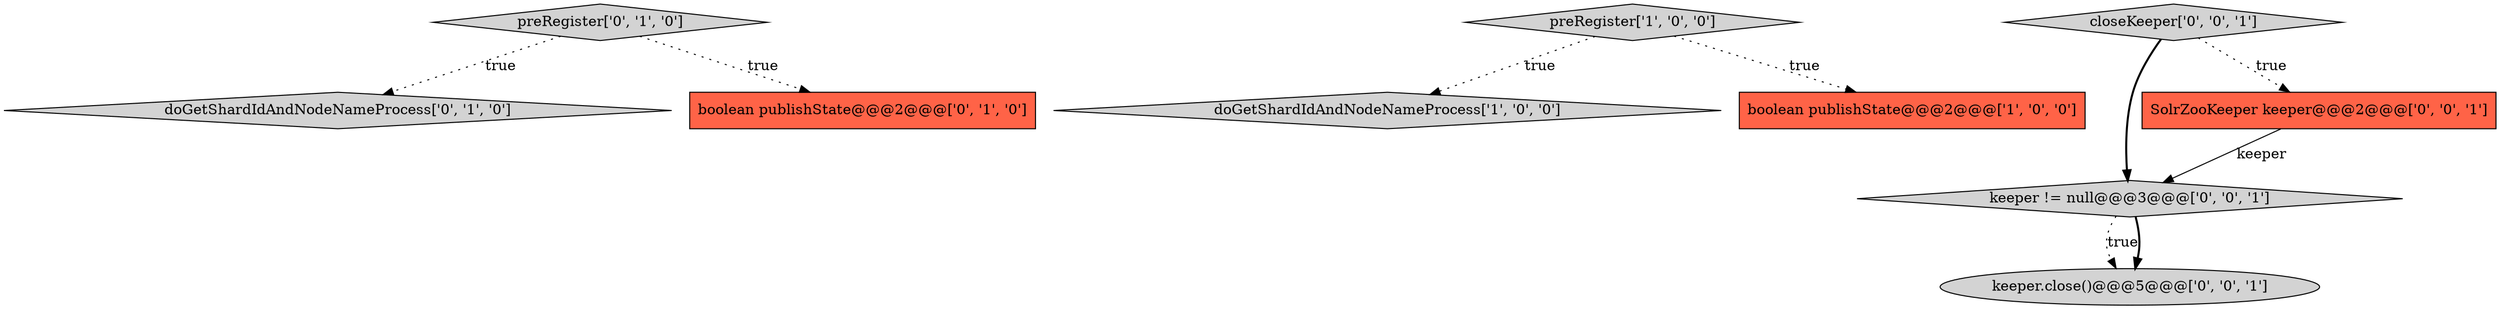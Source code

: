 digraph {
4 [style = filled, label = "preRegister['0', '1', '0']", fillcolor = lightgray, shape = diamond image = "AAA0AAABBB2BBB"];
0 [style = filled, label = "doGetShardIdAndNodeNameProcess['1', '0', '0']", fillcolor = lightgray, shape = diamond image = "AAA0AAABBB1BBB"];
1 [style = filled, label = "preRegister['1', '0', '0']", fillcolor = lightgray, shape = diamond image = "AAA0AAABBB1BBB"];
7 [style = filled, label = "closeKeeper['0', '0', '1']", fillcolor = lightgray, shape = diamond image = "AAA0AAABBB3BBB"];
8 [style = filled, label = "keeper.close()@@@5@@@['0', '0', '1']", fillcolor = lightgray, shape = ellipse image = "AAA0AAABBB3BBB"];
6 [style = filled, label = "keeper != null@@@3@@@['0', '0', '1']", fillcolor = lightgray, shape = diamond image = "AAA0AAABBB3BBB"];
3 [style = filled, label = "doGetShardIdAndNodeNameProcess['0', '1', '0']", fillcolor = lightgray, shape = diamond image = "AAA0AAABBB2BBB"];
5 [style = filled, label = "boolean publishState@@@2@@@['0', '1', '0']", fillcolor = tomato, shape = box image = "AAA0AAABBB2BBB"];
9 [style = filled, label = "SolrZooKeeper keeper@@@2@@@['0', '0', '1']", fillcolor = tomato, shape = box image = "AAA0AAABBB3BBB"];
2 [style = filled, label = "boolean publishState@@@2@@@['1', '0', '0']", fillcolor = tomato, shape = box image = "AAA0AAABBB1BBB"];
4->5 [style = dotted, label="true"];
1->2 [style = dotted, label="true"];
9->6 [style = solid, label="keeper"];
6->8 [style = dotted, label="true"];
7->6 [style = bold, label=""];
4->3 [style = dotted, label="true"];
7->9 [style = dotted, label="true"];
6->8 [style = bold, label=""];
1->0 [style = dotted, label="true"];
}
